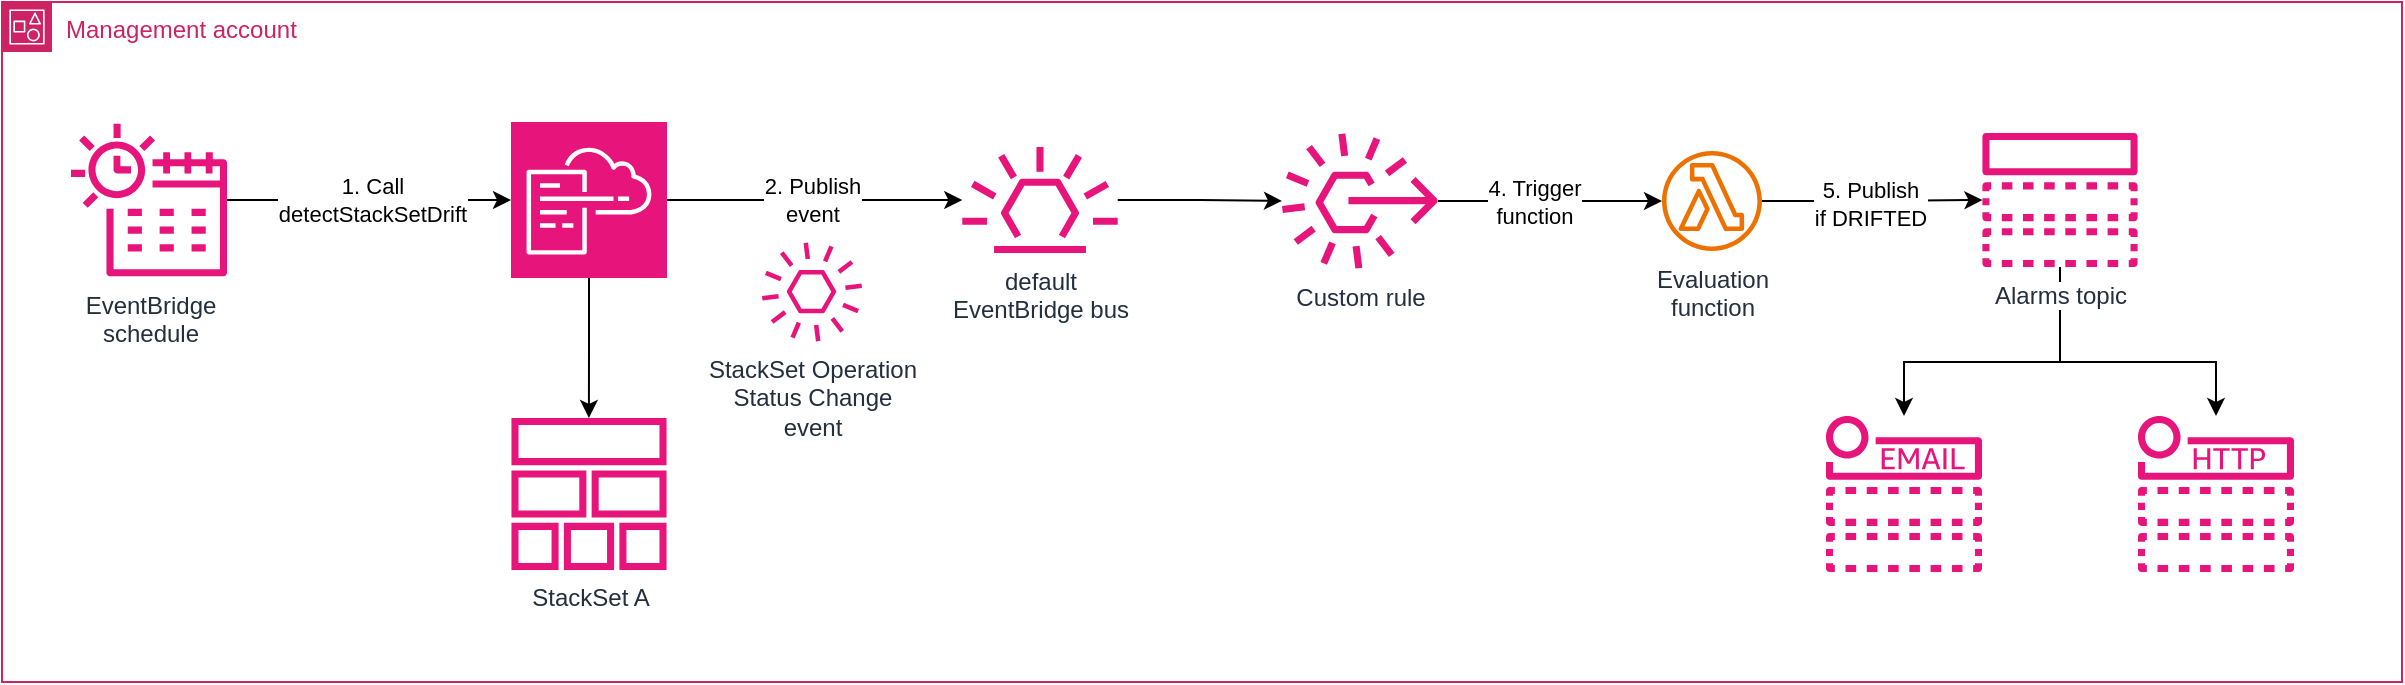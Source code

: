 <mxfile version="26.0.16">
  <diagram name="Page-1" id="uDxscgjVMDc-QhdXBPix">
    <mxGraphModel dx="1196" dy="794" grid="1" gridSize="10" guides="1" tooltips="1" connect="1" arrows="1" fold="1" page="1" pageScale="1" pageWidth="850" pageHeight="1100" math="0" shadow="0">
      <root>
        <mxCell id="0" />
        <mxCell id="1" parent="0" />
        <mxCell id="eTdUxkfidYCad7VHPtUT-1" value="Management account" style="points=[[0,0],[0.25,0],[0.5,0],[0.75,0],[1,0],[1,0.25],[1,0.5],[1,0.75],[1,1],[0.75,1],[0.5,1],[0.25,1],[0,1],[0,0.75],[0,0.5],[0,0.25]];outlineConnect=0;gradientColor=none;html=1;whiteSpace=wrap;fontSize=12;fontStyle=0;container=1;pointerEvents=0;collapsible=0;recursiveResize=0;shape=mxgraph.aws4.group;grIcon=mxgraph.aws4.group_account;strokeColor=#CD2264;fillColor=none;verticalAlign=top;align=left;spacingLeft=30;fontColor=#CD2264;dashed=0;" vertex="1" parent="1">
          <mxGeometry x="190" y="220" width="1200" height="340" as="geometry" />
        </mxCell>
        <mxCell id="eTdUxkfidYCad7VHPtUT-33" style="edgeStyle=orthogonalEdgeStyle;rounded=0;orthogonalLoop=1;jettySize=auto;html=1;exitX=0.5;exitY=1;exitDx=0;exitDy=0;exitPerimeter=0;" edge="1" parent="eTdUxkfidYCad7VHPtUT-1" source="eTdUxkfidYCad7VHPtUT-2" target="eTdUxkfidYCad7VHPtUT-29">
          <mxGeometry relative="1" as="geometry" />
        </mxCell>
        <mxCell id="eTdUxkfidYCad7VHPtUT-35" style="edgeStyle=orthogonalEdgeStyle;rounded=0;orthogonalLoop=1;jettySize=auto;html=1;" edge="1" parent="eTdUxkfidYCad7VHPtUT-1" source="eTdUxkfidYCad7VHPtUT-2" target="eTdUxkfidYCad7VHPtUT-6">
          <mxGeometry relative="1" as="geometry" />
        </mxCell>
        <mxCell id="eTdUxkfidYCad7VHPtUT-47" value="2. Publish&lt;div&gt;event&lt;/div&gt;" style="edgeLabel;html=1;align=center;verticalAlign=middle;resizable=0;points=[];" vertex="1" connectable="0" parent="eTdUxkfidYCad7VHPtUT-35">
          <mxGeometry x="-0.171" relative="1" as="geometry">
            <mxPoint x="11" as="offset" />
          </mxGeometry>
        </mxCell>
        <mxCell id="eTdUxkfidYCad7VHPtUT-2" value="" style="sketch=0;points=[[0,0,0],[0.25,0,0],[0.5,0,0],[0.75,0,0],[1,0,0],[0,1,0],[0.25,1,0],[0.5,1,0],[0.75,1,0],[1,1,0],[0,0.25,0],[0,0.5,0],[0,0.75,0],[1,0.25,0],[1,0.5,0],[1,0.75,0]];points=[[0,0,0],[0.25,0,0],[0.5,0,0],[0.75,0,0],[1,0,0],[0,1,0],[0.25,1,0],[0.5,1,0],[0.75,1,0],[1,1,0],[0,0.25,0],[0,0.5,0],[0,0.75,0],[1,0.25,0],[1,0.5,0],[1,0.75,0]];outlineConnect=0;fontColor=#232F3E;fillColor=#E7157B;strokeColor=#ffffff;dashed=0;verticalLabelPosition=bottom;verticalAlign=top;align=center;html=1;fontSize=12;fontStyle=0;aspect=fixed;shape=mxgraph.aws4.resourceIcon;resIcon=mxgraph.aws4.cloudformation;" vertex="1" parent="eTdUxkfidYCad7VHPtUT-1">
          <mxGeometry x="254.5" y="60" width="78" height="78" as="geometry" />
        </mxCell>
        <mxCell id="eTdUxkfidYCad7VHPtUT-5" value="StackSet Operation&lt;div&gt;Status Change&lt;div&gt;event&lt;/div&gt;&lt;/div&gt;" style="sketch=0;outlineConnect=0;fontColor=#232F3E;gradientColor=none;fillColor=#E7157B;strokeColor=none;dashed=0;verticalLabelPosition=bottom;verticalAlign=top;align=center;html=1;fontSize=12;fontStyle=0;aspect=fixed;pointerEvents=1;shape=mxgraph.aws4.event;" vertex="1" parent="eTdUxkfidYCad7VHPtUT-1">
          <mxGeometry x="380" y="120" width="50" height="50" as="geometry" />
        </mxCell>
        <mxCell id="eTdUxkfidYCad7VHPtUT-38" value="" style="edgeStyle=orthogonalEdgeStyle;rounded=0;orthogonalLoop=1;jettySize=auto;html=1;" edge="1" parent="eTdUxkfidYCad7VHPtUT-1" source="eTdUxkfidYCad7VHPtUT-6" target="eTdUxkfidYCad7VHPtUT-8">
          <mxGeometry relative="1" as="geometry" />
        </mxCell>
        <mxCell id="eTdUxkfidYCad7VHPtUT-6" value="default&lt;div&gt;EventBridge bus&lt;/div&gt;" style="sketch=0;outlineConnect=0;fontColor=#232F3E;gradientColor=none;fillColor=#E7157B;strokeColor=none;dashed=0;verticalLabelPosition=bottom;verticalAlign=top;align=center;html=1;fontSize=12;fontStyle=0;aspect=fixed;pointerEvents=1;shape=mxgraph.aws4.eventbridge_default_event_bus_resource;" vertex="1" parent="eTdUxkfidYCad7VHPtUT-1">
          <mxGeometry x="480" y="72.5" width="78" height="53" as="geometry" />
        </mxCell>
        <mxCell id="eTdUxkfidYCad7VHPtUT-14" style="edgeStyle=orthogonalEdgeStyle;rounded=0;orthogonalLoop=1;jettySize=auto;html=1;" edge="1" parent="eTdUxkfidYCad7VHPtUT-1" source="eTdUxkfidYCad7VHPtUT-7" target="eTdUxkfidYCad7VHPtUT-2">
          <mxGeometry relative="1" as="geometry" />
        </mxCell>
        <mxCell id="eTdUxkfidYCad7VHPtUT-15" value="1. Call&lt;div&gt;detectStackSetDrift&lt;/div&gt;" style="edgeLabel;html=1;align=center;verticalAlign=middle;resizable=0;points=[];" vertex="1" connectable="0" parent="eTdUxkfidYCad7VHPtUT-14">
          <mxGeometry x="0.197" y="-2" relative="1" as="geometry">
            <mxPoint x="-13" y="-2" as="offset" />
          </mxGeometry>
        </mxCell>
        <mxCell id="eTdUxkfidYCad7VHPtUT-7" value="EventBridge&lt;div&gt;schedule&lt;/div&gt;" style="sketch=0;outlineConnect=0;fontColor=#232F3E;gradientColor=none;fillColor=#E7157B;strokeColor=none;dashed=0;verticalLabelPosition=bottom;verticalAlign=top;align=center;html=1;fontSize=12;fontStyle=0;aspect=fixed;pointerEvents=1;shape=mxgraph.aws4.eventbridge_scheduler;" vertex="1" parent="eTdUxkfidYCad7VHPtUT-1">
          <mxGeometry x="34.5" y="60" width="78" height="78" as="geometry" />
        </mxCell>
        <mxCell id="eTdUxkfidYCad7VHPtUT-39" style="edgeStyle=orthogonalEdgeStyle;rounded=0;orthogonalLoop=1;jettySize=auto;html=1;" edge="1" parent="eTdUxkfidYCad7VHPtUT-1" source="eTdUxkfidYCad7VHPtUT-8" target="eTdUxkfidYCad7VHPtUT-13">
          <mxGeometry relative="1" as="geometry" />
        </mxCell>
        <mxCell id="eTdUxkfidYCad7VHPtUT-44" value="4. Trigger&lt;div&gt;function&lt;/div&gt;" style="edgeLabel;html=1;align=center;verticalAlign=middle;resizable=0;points=[];" vertex="1" connectable="0" parent="eTdUxkfidYCad7VHPtUT-39">
          <mxGeometry x="-0.153" y="3" relative="1" as="geometry">
            <mxPoint y="3" as="offset" />
          </mxGeometry>
        </mxCell>
        <mxCell id="eTdUxkfidYCad7VHPtUT-8" value="Custom rule" style="sketch=0;outlineConnect=0;fontColor=#232F3E;gradientColor=none;fillColor=#E7157B;strokeColor=none;dashed=0;verticalLabelPosition=bottom;verticalAlign=top;align=center;html=1;fontSize=12;fontStyle=0;aspect=fixed;pointerEvents=1;shape=mxgraph.aws4.rule_3;" vertex="1" parent="eTdUxkfidYCad7VHPtUT-1">
          <mxGeometry x="640" y="65.5" width="78" height="68" as="geometry" />
        </mxCell>
        <mxCell id="eTdUxkfidYCad7VHPtUT-41" style="edgeStyle=orthogonalEdgeStyle;rounded=0;orthogonalLoop=1;jettySize=auto;html=1;" edge="1" parent="eTdUxkfidYCad7VHPtUT-1" source="eTdUxkfidYCad7VHPtUT-9" target="eTdUxkfidYCad7VHPtUT-10">
          <mxGeometry relative="1" as="geometry">
            <Array as="points">
              <mxPoint x="1029" y="180" />
              <mxPoint x="1107" y="180" />
            </Array>
          </mxGeometry>
        </mxCell>
        <mxCell id="eTdUxkfidYCad7VHPtUT-42" style="edgeStyle=orthogonalEdgeStyle;rounded=0;orthogonalLoop=1;jettySize=auto;html=1;" edge="1" parent="eTdUxkfidYCad7VHPtUT-1" source="eTdUxkfidYCad7VHPtUT-9" target="eTdUxkfidYCad7VHPtUT-11">
          <mxGeometry relative="1" as="geometry">
            <Array as="points">
              <mxPoint x="1029" y="180" />
              <mxPoint x="951" y="180" />
            </Array>
          </mxGeometry>
        </mxCell>
        <mxCell id="eTdUxkfidYCad7VHPtUT-9" value="&lt;span style=&quot;background-color: light-dark(#ffffff, var(--ge-dark-color, #121212));&quot;&gt;Alarms topic&lt;/span&gt;" style="sketch=0;outlineConnect=0;fontColor=#232F3E;gradientColor=none;fillColor=#E7157B;strokeColor=none;dashed=0;verticalLabelPosition=bottom;verticalAlign=top;align=center;html=1;fontSize=12;fontStyle=0;aspect=fixed;pointerEvents=1;shape=mxgraph.aws4.topic;" vertex="1" parent="eTdUxkfidYCad7VHPtUT-1">
          <mxGeometry x="990" y="65.5" width="78" height="67" as="geometry" />
        </mxCell>
        <mxCell id="eTdUxkfidYCad7VHPtUT-10" value="" style="sketch=0;outlineConnect=0;fontColor=#232F3E;gradientColor=none;fillColor=#E7157B;strokeColor=none;dashed=0;verticalLabelPosition=bottom;verticalAlign=top;align=center;html=1;fontSize=12;fontStyle=0;aspect=fixed;pointerEvents=1;shape=mxgraph.aws4.http_notification;" vertex="1" parent="eTdUxkfidYCad7VHPtUT-1">
          <mxGeometry x="1068" y="207" width="78" height="78" as="geometry" />
        </mxCell>
        <mxCell id="eTdUxkfidYCad7VHPtUT-11" value="" style="sketch=0;outlineConnect=0;fontColor=#232F3E;gradientColor=none;fillColor=#E7157B;strokeColor=none;dashed=0;verticalLabelPosition=bottom;verticalAlign=top;align=center;html=1;fontSize=12;fontStyle=0;aspect=fixed;pointerEvents=1;shape=mxgraph.aws4.email_notification;" vertex="1" parent="eTdUxkfidYCad7VHPtUT-1">
          <mxGeometry x="912" y="207" width="78" height="78" as="geometry" />
        </mxCell>
        <mxCell id="eTdUxkfidYCad7VHPtUT-40" style="edgeStyle=orthogonalEdgeStyle;rounded=0;orthogonalLoop=1;jettySize=auto;html=1;" edge="1" parent="eTdUxkfidYCad7VHPtUT-1" source="eTdUxkfidYCad7VHPtUT-13" target="eTdUxkfidYCad7VHPtUT-9">
          <mxGeometry relative="1" as="geometry" />
        </mxCell>
        <mxCell id="eTdUxkfidYCad7VHPtUT-45" value="5. Publish&lt;div&gt;if DRIFTED&lt;/div&gt;" style="edgeLabel;html=1;align=center;verticalAlign=middle;resizable=0;points=[];" vertex="1" connectable="0" parent="eTdUxkfidYCad7VHPtUT-40">
          <mxGeometry x="0.085" y="-2" relative="1" as="geometry">
            <mxPoint x="-6" as="offset" />
          </mxGeometry>
        </mxCell>
        <mxCell id="eTdUxkfidYCad7VHPtUT-13" value="Evaluation&lt;div&gt;function&lt;/div&gt;" style="sketch=0;outlineConnect=0;fontColor=#232F3E;gradientColor=none;fillColor=#ED7100;strokeColor=none;dashed=0;verticalLabelPosition=bottom;verticalAlign=top;align=center;html=1;fontSize=12;fontStyle=0;aspect=fixed;pointerEvents=1;shape=mxgraph.aws4.lambda_function;" vertex="1" parent="eTdUxkfidYCad7VHPtUT-1">
          <mxGeometry x="830" y="74.5" width="50" height="50" as="geometry" />
        </mxCell>
        <mxCell id="eTdUxkfidYCad7VHPtUT-29" value="StackSet A" style="sketch=0;outlineConnect=0;fontColor=#232F3E;gradientColor=none;fillColor=#E7157B;strokeColor=none;dashed=0;verticalLabelPosition=bottom;verticalAlign=top;align=center;html=1;fontSize=12;fontStyle=0;aspect=fixed;pointerEvents=1;shape=mxgraph.aws4.stack;" vertex="1" parent="eTdUxkfidYCad7VHPtUT-1">
          <mxGeometry x="254.5" y="208" width="78" height="76" as="geometry" />
        </mxCell>
      </root>
    </mxGraphModel>
  </diagram>
</mxfile>
